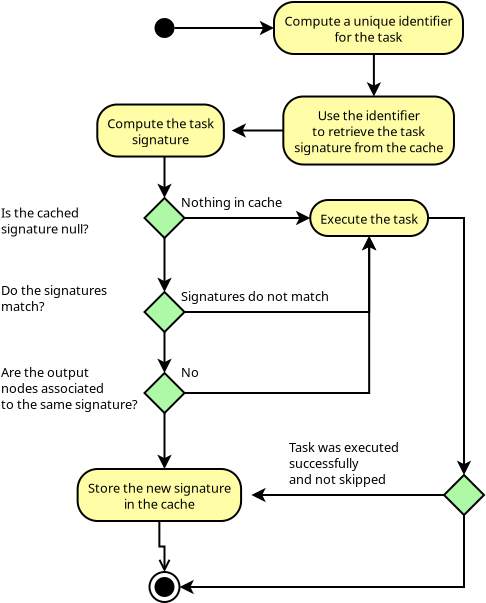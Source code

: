 <?xml version="1.0" encoding="UTF-8"?>
<dia:diagram xmlns:dia="http://www.lysator.liu.se/~alla/dia/">
  <dia:layer name="Fondo" visible="true" active="true">
	<dia:object type="UML - State Term" version="0" id="O0">
	  <dia:attribute name="obj_pos">
		<dia:point val="10.675,1.15"/>
	  </dia:attribute>
	  <dia:attribute name="obj_bb">
		<dia:rectangle val="10.625,1.1;11.725,2.2"/>
	  </dia:attribute>
	  <dia:attribute name="meta">
		<dia:composite type="dict"/>
	  </dia:attribute>
	  <dia:attribute name="elem_corner">
		<dia:point val="10.675,1.15"/>
	  </dia:attribute>
	  <dia:attribute name="elem_width">
		<dia:real val="1"/>
	  </dia:attribute>
	  <dia:attribute name="elem_height">
		<dia:real val="1"/>
	  </dia:attribute>
	  <dia:attribute name="line_colour">
		<dia:color val="#000000"/>
	  </dia:attribute>
	  <dia:attribute name="fill_colour">
		<dia:color val="#ffffff"/>
	  </dia:attribute>
	  <dia:attribute name="is_final">
		<dia:boolean val="false"/>
	  </dia:attribute>
	</dia:object>
	<dia:object type="UML - State Term" version="0" id="O1">
	  <dia:attribute name="obj_pos">
		<dia:point val="10.425,28.85"/>
	  </dia:attribute>
	  <dia:attribute name="obj_bb">
		<dia:rectangle val="10.375,28.8;11.975,30.4"/>
	  </dia:attribute>
	  <dia:attribute name="meta">
		<dia:composite type="dict"/>
	  </dia:attribute>
	  <dia:attribute name="elem_corner">
		<dia:point val="10.425,28.85"/>
	  </dia:attribute>
	  <dia:attribute name="elem_width">
		<dia:real val="1.5"/>
	  </dia:attribute>
	  <dia:attribute name="elem_height">
		<dia:real val="1.5"/>
	  </dia:attribute>
	  <dia:attribute name="line_colour">
		<dia:color val="#000000"/>
	  </dia:attribute>
	  <dia:attribute name="fill_colour">
		<dia:color val="#ffffff"/>
	  </dia:attribute>
	  <dia:attribute name="is_final">
		<dia:boolean val="true"/>
	  </dia:attribute>
	</dia:object>
	<dia:object type="UML - Activity" version="0" id="O2">
	  <dia:attribute name="obj_pos">
		<dia:point val="7.815,5.475"/>
	  </dia:attribute>
	  <dia:attribute name="obj_bb">
		<dia:rectangle val="7.765,5.425;14.585,8.125"/>
	  </dia:attribute>
	  <dia:attribute name="meta">
		<dia:composite type="dict"/>
	  </dia:attribute>
	  <dia:attribute name="elem_corner">
		<dia:point val="7.815,5.475"/>
	  </dia:attribute>
	  <dia:attribute name="elem_width">
		<dia:real val="6.72"/>
	  </dia:attribute>
	  <dia:attribute name="elem_height">
		<dia:real val="2.6"/>
	  </dia:attribute>
	  <dia:attribute name="line_colour">
		<dia:color val="#000000"/>
	  </dia:attribute>
	  <dia:attribute name="fill_colour">
		<dia:color val="#fffea6"/>
	  </dia:attribute>
	  <dia:attribute name="text">
		<dia:composite type="text">
		  <dia:attribute name="string">
			<dia:string>#Compute the task
signature#</dia:string>
		  </dia:attribute>
		  <dia:attribute name="font">
			<dia:font family="sans" style="0" name="Helvetica"/>
		  </dia:attribute>
		  <dia:attribute name="height">
			<dia:real val="0.8"/>
		  </dia:attribute>
		  <dia:attribute name="pos">
			<dia:point val="11.175,6.57"/>
		  </dia:attribute>
		  <dia:attribute name="color">
			<dia:color val="#000000"/>
		  </dia:attribute>
		  <dia:attribute name="alignment">
			<dia:enum val="1"/>
		  </dia:attribute>
		</dia:composite>
	  </dia:attribute>
	</dia:object>
	<dia:object type="UML - Activity" version="0" id="O3">
	  <dia:attribute name="obj_pos">
		<dia:point val="18.462,10.25"/>
	  </dia:attribute>
	  <dia:attribute name="obj_bb">
		<dia:rectangle val="18.413,10.2;24.875,12.1"/>
	  </dia:attribute>
	  <dia:attribute name="meta">
		<dia:composite type="dict"/>
	  </dia:attribute>
	  <dia:attribute name="elem_corner">
		<dia:point val="18.462,10.25"/>
	  </dia:attribute>
	  <dia:attribute name="elem_width">
		<dia:real val="6.362"/>
	  </dia:attribute>
	  <dia:attribute name="elem_height">
		<dia:real val="1.8"/>
	  </dia:attribute>
	  <dia:attribute name="line_colour">
		<dia:color val="#000000"/>
	  </dia:attribute>
	  <dia:attribute name="fill_colour">
		<dia:color val="#fffea6"/>
	  </dia:attribute>
	  <dia:attribute name="text">
		<dia:composite type="text">
		  <dia:attribute name="string">
			<dia:string>#Execute the task#</dia:string>
		  </dia:attribute>
		  <dia:attribute name="font">
			<dia:font family="sans" style="0" name="Helvetica"/>
		  </dia:attribute>
		  <dia:attribute name="height">
			<dia:real val="0.8"/>
		  </dia:attribute>
		  <dia:attribute name="pos">
			<dia:point val="21.644,11.345"/>
		  </dia:attribute>
		  <dia:attribute name="color">
			<dia:color val="#000000"/>
		  </dia:attribute>
		  <dia:attribute name="alignment">
			<dia:enum val="1"/>
		  </dia:attribute>
		</dia:composite>
	  </dia:attribute>
	</dia:object>
	<dia:object type="UML - Branch" version="0" id="O4">
	  <dia:attribute name="obj_pos">
		<dia:point val="10.175,10.15"/>
	  </dia:attribute>
	  <dia:attribute name="obj_bb">
		<dia:rectangle val="10.104,10.079;12.246,12.221"/>
	  </dia:attribute>
	  <dia:attribute name="meta">
		<dia:composite type="dict"/>
	  </dia:attribute>
	  <dia:attribute name="elem_corner">
		<dia:point val="10.175,10.15"/>
	  </dia:attribute>
	  <dia:attribute name="elem_width">
		<dia:real val="2"/>
	  </dia:attribute>
	  <dia:attribute name="elem_height">
		<dia:real val="2"/>
	  </dia:attribute>
	  <dia:attribute name="line_colour">
		<dia:color val="#000000"/>
	  </dia:attribute>
	  <dia:attribute name="fill_colour">
		<dia:color val="#aef9a5"/>
	  </dia:attribute>
	</dia:object>
	<dia:object type="Standard - Text" version="1" id="O5">
	  <dia:attribute name="obj_pos">
		<dia:point val="12,10.6"/>
	  </dia:attribute>
	  <dia:attribute name="obj_bb">
		<dia:rectangle val="12,10.005;17.402,10.752"/>
	  </dia:attribute>
	  <dia:attribute name="text">
		<dia:composite type="text">
		  <dia:attribute name="string">
			<dia:string>#Nothing in cache#</dia:string>
		  </dia:attribute>
		  <dia:attribute name="font">
			<dia:font family="sans" style="0" name="Helvetica"/>
		  </dia:attribute>
		  <dia:attribute name="height">
			<dia:real val="0.8"/>
		  </dia:attribute>
		  <dia:attribute name="pos">
			<dia:point val="12,10.6"/>
		  </dia:attribute>
		  <dia:attribute name="color">
			<dia:color val="#000000"/>
		  </dia:attribute>
		  <dia:attribute name="alignment">
			<dia:enum val="0"/>
		  </dia:attribute>
		</dia:composite>
	  </dia:attribute>
	  <dia:attribute name="valign">
		<dia:enum val="3"/>
	  </dia:attribute>
	</dia:object>
	<dia:object type="UML - Branch" version="0" id="O6">
	  <dia:attribute name="obj_pos">
		<dia:point val="10.175,14.85"/>
	  </dia:attribute>
	  <dia:attribute name="obj_bb">
		<dia:rectangle val="10.104,14.779;12.246,16.921"/>
	  </dia:attribute>
	  <dia:attribute name="meta">
		<dia:composite type="dict"/>
	  </dia:attribute>
	  <dia:attribute name="elem_corner">
		<dia:point val="10.175,14.85"/>
	  </dia:attribute>
	  <dia:attribute name="elem_width">
		<dia:real val="2"/>
	  </dia:attribute>
	  <dia:attribute name="elem_height">
		<dia:real val="2"/>
	  </dia:attribute>
	  <dia:attribute name="line_colour">
		<dia:color val="#000000"/>
	  </dia:attribute>
	  <dia:attribute name="fill_colour">
		<dia:color val="#aef9a5"/>
	  </dia:attribute>
	</dia:object>
	<dia:object type="Standard - Text" version="1" id="O7">
	  <dia:attribute name="obj_pos">
		<dia:point val="3,15"/>
	  </dia:attribute>
	  <dia:attribute name="obj_bb">
		<dia:rectangle val="3,14.405;8.685,15.953"/>
	  </dia:attribute>
	  <dia:attribute name="text">
		<dia:composite type="text">
		  <dia:attribute name="string">
			<dia:string>#Do the signatures
match?#</dia:string>
		  </dia:attribute>
		  <dia:attribute name="font">
			<dia:font family="sans" style="0" name="Helvetica"/>
		  </dia:attribute>
		  <dia:attribute name="height">
			<dia:real val="0.8"/>
		  </dia:attribute>
		  <dia:attribute name="pos">
			<dia:point val="3,15"/>
		  </dia:attribute>
		  <dia:attribute name="color">
			<dia:color val="#000000"/>
		  </dia:attribute>
		  <dia:attribute name="alignment">
			<dia:enum val="0"/>
		  </dia:attribute>
		</dia:composite>
	  </dia:attribute>
	  <dia:attribute name="valign">
		<dia:enum val="3"/>
	  </dia:attribute>
	</dia:object>
	<dia:object type="Standard - Text" version="1" id="O8">
	  <dia:attribute name="obj_pos">
		<dia:point val="12,15.3"/>
	  </dia:attribute>
	  <dia:attribute name="obj_bb">
		<dia:rectangle val="12,14.705;19.898,15.453"/>
	  </dia:attribute>
	  <dia:attribute name="text">
		<dia:composite type="text">
		  <dia:attribute name="string">
			<dia:string>#Signatures do not match#</dia:string>
		  </dia:attribute>
		  <dia:attribute name="font">
			<dia:font family="sans" style="0" name="Helvetica"/>
		  </dia:attribute>
		  <dia:attribute name="height">
			<dia:real val="0.8"/>
		  </dia:attribute>
		  <dia:attribute name="pos">
			<dia:point val="12,15.3"/>
		  </dia:attribute>
		  <dia:attribute name="color">
			<dia:color val="#000000"/>
		  </dia:attribute>
		  <dia:attribute name="alignment">
			<dia:enum val="0"/>
		  </dia:attribute>
		</dia:composite>
	  </dia:attribute>
	  <dia:attribute name="valign">
		<dia:enum val="3"/>
	  </dia:attribute>
	</dia:object>
	<dia:object type="UML - Activity" version="0" id="O9">
	  <dia:attribute name="obj_pos">
		<dia:point val="6.832,23.7"/>
	  </dia:attribute>
	  <dia:attribute name="obj_bb">
		<dia:rectangle val="6.782,23.65;15.568,26.35"/>
	  </dia:attribute>
	  <dia:attribute name="meta">
		<dia:composite type="dict"/>
	  </dia:attribute>
	  <dia:attribute name="elem_corner">
		<dia:point val="6.832,23.7"/>
	  </dia:attribute>
	  <dia:attribute name="elem_width">
		<dia:real val="8.685"/>
	  </dia:attribute>
	  <dia:attribute name="elem_height">
		<dia:real val="2.6"/>
	  </dia:attribute>
	  <dia:attribute name="line_colour">
		<dia:color val="#000000"/>
	  </dia:attribute>
	  <dia:attribute name="fill_colour">
		<dia:color val="#fffea6"/>
	  </dia:attribute>
	  <dia:attribute name="text">
		<dia:composite type="text">
		  <dia:attribute name="string">
			<dia:string>#Store the new signature
in the cache#</dia:string>
		  </dia:attribute>
		  <dia:attribute name="font">
			<dia:font family="sans" style="0" name="Helvetica"/>
		  </dia:attribute>
		  <dia:attribute name="height">
			<dia:real val="0.8"/>
		  </dia:attribute>
		  <dia:attribute name="pos">
			<dia:point val="11.175,24.795"/>
		  </dia:attribute>
		  <dia:attribute name="color">
			<dia:color val="#000000"/>
		  </dia:attribute>
		  <dia:attribute name="alignment">
			<dia:enum val="1"/>
		  </dia:attribute>
		</dia:composite>
	  </dia:attribute>
	</dia:object>
	<dia:object type="UML - Activity" version="0" id="O10">
	  <dia:attribute name="obj_pos">
		<dia:point val="16.65,0.35"/>
	  </dia:attribute>
	  <dia:attribute name="obj_bb">
		<dia:rectangle val="16.6,0.3;26.688,3"/>
	  </dia:attribute>
	  <dia:attribute name="meta">
		<dia:composite type="dict"/>
	  </dia:attribute>
	  <dia:attribute name="elem_corner">
		<dia:point val="16.65,0.35"/>
	  </dia:attribute>
	  <dia:attribute name="elem_width">
		<dia:real val="9.988"/>
	  </dia:attribute>
	  <dia:attribute name="elem_height">
		<dia:real val="2.6"/>
	  </dia:attribute>
	  <dia:attribute name="line_colour">
		<dia:color val="#000000"/>
	  </dia:attribute>
	  <dia:attribute name="fill_colour">
		<dia:color val="#fffea6"/>
	  </dia:attribute>
	  <dia:attribute name="text">
		<dia:composite type="text">
		  <dia:attribute name="string">
			<dia:string>#Compute a unique identifier
for the task#</dia:string>
		  </dia:attribute>
		  <dia:attribute name="font">
			<dia:font family="sans" style="0" name="Helvetica"/>
		  </dia:attribute>
		  <dia:attribute name="height">
			<dia:real val="0.8"/>
		  </dia:attribute>
		  <dia:attribute name="pos">
			<dia:point val="21.644,1.445"/>
		  </dia:attribute>
		  <dia:attribute name="color">
			<dia:color val="#000000"/>
		  </dia:attribute>
		  <dia:attribute name="alignment">
			<dia:enum val="1"/>
		  </dia:attribute>
		</dia:composite>
	  </dia:attribute>
	</dia:object>
	<dia:object type="UML - Transition" version="2" id="O11">
	  <dia:attribute name="obj_pos">
		<dia:point val="11.175,26.3"/>
	  </dia:attribute>
	  <dia:attribute name="obj_bb">
		<dia:rectangle val="10.883,25.712;11.383,28.921"/>
	  </dia:attribute>
	  <dia:attribute name="meta">
		<dia:composite type="dict"/>
	  </dia:attribute>
	  <dia:attribute name="orth_points">
		<dia:point val="11.175,26.3"/>
		<dia:point val="11.175,26.3"/>
		<dia:point val="11.175,28.85"/>
		<dia:point val="11.175,28.85"/>
	  </dia:attribute>
	  <dia:attribute name="orth_orient">
		<dia:enum val="0"/>
		<dia:enum val="1"/>
		<dia:enum val="0"/>
	  </dia:attribute>
	  <dia:attribute name="orth_autoroute">
		<dia:boolean val="true"/>
	  </dia:attribute>
	  <dia:attribute name="text_colour">
		<dia:color val="#000000"/>
	  </dia:attribute>
	  <dia:attribute name="line_colour">
		<dia:color val="#000000"/>
	  </dia:attribute>
	  <dia:attribute name="trigger">
		<dia:string>##</dia:string>
	  </dia:attribute>
	  <dia:attribute name="action">
		<dia:string>##</dia:string>
	  </dia:attribute>
	  <dia:attribute name="guard">
		<dia:string>##</dia:string>
	  </dia:attribute>
	  <dia:attribute name="trigger_text_pos">
		<dia:point val="11.133,26.312"/>
	  </dia:attribute>
	  <dia:attribute name="guard_text_pos">
		<dia:point val="11.133,27.312"/>
	  </dia:attribute>
	  <dia:attribute name="direction_inverted">
		<dia:boolean val="false"/>
	  </dia:attribute>
	  <dia:connections>
		<dia:connection handle="0" to="O9" connection="6"/>
		<dia:connection handle="1" to="O1" connection="1"/>
	  </dia:connections>
	</dia:object>
	<dia:object type="Standard - Text" version="1" id="O12">
	  <dia:attribute name="obj_pos">
		<dia:point val="17.4,22.85"/>
	  </dia:attribute>
	  <dia:attribute name="obj_bb">
		<dia:rectangle val="17.4,22.255;23.383,24.602"/>
	  </dia:attribute>
	  <dia:attribute name="text">
		<dia:composite type="text">
		  <dia:attribute name="string">
			<dia:string>#Task was executed
successfully
and not skipped#</dia:string>
		  </dia:attribute>
		  <dia:attribute name="font">
			<dia:font family="sans" style="0" name="Helvetica"/>
		  </dia:attribute>
		  <dia:attribute name="height">
			<dia:real val="0.8"/>
		  </dia:attribute>
		  <dia:attribute name="pos">
			<dia:point val="17.4,22.85"/>
		  </dia:attribute>
		  <dia:attribute name="color">
			<dia:color val="#000000"/>
		  </dia:attribute>
		  <dia:attribute name="alignment">
			<dia:enum val="0"/>
		  </dia:attribute>
		</dia:composite>
	  </dia:attribute>
	  <dia:attribute name="valign">
		<dia:enum val="3"/>
	  </dia:attribute>
	</dia:object>
	<dia:object type="UML - Branch" version="0" id="O13">
	  <dia:attribute name="obj_pos">
		<dia:point val="25.15,24"/>
	  </dia:attribute>
	  <dia:attribute name="obj_bb">
		<dia:rectangle val="25.079,23.929;27.221,26.071"/>
	  </dia:attribute>
	  <dia:attribute name="meta">
		<dia:composite type="dict"/>
	  </dia:attribute>
	  <dia:attribute name="elem_corner">
		<dia:point val="25.15,24"/>
	  </dia:attribute>
	  <dia:attribute name="elem_width">
		<dia:real val="2"/>
	  </dia:attribute>
	  <dia:attribute name="elem_height">
		<dia:real val="2"/>
	  </dia:attribute>
	  <dia:attribute name="line_colour">
		<dia:color val="#000000"/>
	  </dia:attribute>
	  <dia:attribute name="fill_colour">
		<dia:color val="#aef9a5"/>
	  </dia:attribute>
	</dia:object>
	<dia:object type="UML - Activity" version="0" id="O14">
	  <dia:attribute name="obj_pos">
		<dia:point val="17.116,5.075"/>
	  </dia:attribute>
	  <dia:attribute name="obj_bb">
		<dia:rectangle val="17.066,5.025;26.221,8.525"/>
	  </dia:attribute>
	  <dia:attribute name="meta">
		<dia:composite type="dict"/>
	  </dia:attribute>
	  <dia:attribute name="elem_corner">
		<dia:point val="17.116,5.075"/>
	  </dia:attribute>
	  <dia:attribute name="elem_width">
		<dia:real val="9.055"/>
	  </dia:attribute>
	  <dia:attribute name="elem_height">
		<dia:real val="3.4"/>
	  </dia:attribute>
	  <dia:attribute name="line_colour">
		<dia:color val="#000000"/>
	  </dia:attribute>
	  <dia:attribute name="fill_colour">
		<dia:color val="#fffea6"/>
	  </dia:attribute>
	  <dia:attribute name="text">
		<dia:composite type="text">
		  <dia:attribute name="string">
			<dia:string>#Use the identifier
to retrieve the task
signature from the cache#</dia:string>
		  </dia:attribute>
		  <dia:attribute name="font">
			<dia:font family="sans" style="0" name="Helvetica"/>
		  </dia:attribute>
		  <dia:attribute name="height">
			<dia:real val="0.8"/>
		  </dia:attribute>
		  <dia:attribute name="pos">
			<dia:point val="21.644,6.17"/>
		  </dia:attribute>
		  <dia:attribute name="color">
			<dia:color val="#000000"/>
		  </dia:attribute>
		  <dia:attribute name="alignment">
			<dia:enum val="1"/>
		  </dia:attribute>
		</dia:composite>
	  </dia:attribute>
	</dia:object>
	<dia:object type="Standard - Line" version="0" id="O15">
	  <dia:attribute name="obj_pos">
		<dia:point val="21.644,2.95"/>
	  </dia:attribute>
	  <dia:attribute name="obj_bb">
		<dia:rectangle val="21.282,2.9;22.006,5.187"/>
	  </dia:attribute>
	  <dia:attribute name="conn_endpoints">
		<dia:point val="21.644,2.95"/>
		<dia:point val="21.644,5.075"/>
	  </dia:attribute>
	  <dia:attribute name="numcp">
		<dia:int val="1"/>
	  </dia:attribute>
	  <dia:attribute name="end_arrow">
		<dia:enum val="22"/>
	  </dia:attribute>
	  <dia:attribute name="end_arrow_length">
		<dia:real val="0.5"/>
	  </dia:attribute>
	  <dia:attribute name="end_arrow_width">
		<dia:real val="0.5"/>
	  </dia:attribute>
	  <dia:connections>
		<dia:connection handle="0" to="O10" connection="6"/>
		<dia:connection handle="1" to="O14" connection="1"/>
	  </dia:connections>
	</dia:object>
	<dia:object type="Standard - Line" version="0" id="O16">
	  <dia:attribute name="obj_pos">
		<dia:point val="11.175,8.075"/>
	  </dia:attribute>
	  <dia:attribute name="obj_bb">
		<dia:rectangle val="10.813,8.025;11.537,10.262"/>
	  </dia:attribute>
	  <dia:attribute name="conn_endpoints">
		<dia:point val="11.175,8.075"/>
		<dia:point val="11.175,10.15"/>
	  </dia:attribute>
	  <dia:attribute name="numcp">
		<dia:int val="1"/>
	  </dia:attribute>
	  <dia:attribute name="end_arrow">
		<dia:enum val="22"/>
	  </dia:attribute>
	  <dia:attribute name="end_arrow_length">
		<dia:real val="0.5"/>
	  </dia:attribute>
	  <dia:attribute name="end_arrow_width">
		<dia:real val="0.5"/>
	  </dia:attribute>
	  <dia:connections>
		<dia:connection handle="0" to="O2" connection="6"/>
		<dia:connection handle="1" to="O4" connection="1"/>
	  </dia:connections>
	</dia:object>
	<dia:object type="Standard - Line" version="0" id="O17">
	  <dia:attribute name="obj_pos">
		<dia:point val="12.175,11.15"/>
	  </dia:attribute>
	  <dia:attribute name="obj_bb">
		<dia:rectangle val="12.125,10.788;18.574,11.512"/>
	  </dia:attribute>
	  <dia:attribute name="conn_endpoints">
		<dia:point val="12.175,11.15"/>
		<dia:point val="18.462,11.15"/>
	  </dia:attribute>
	  <dia:attribute name="numcp">
		<dia:int val="1"/>
	  </dia:attribute>
	  <dia:attribute name="end_arrow">
		<dia:enum val="22"/>
	  </dia:attribute>
	  <dia:attribute name="end_arrow_length">
		<dia:real val="0.5"/>
	  </dia:attribute>
	  <dia:attribute name="end_arrow_width">
		<dia:real val="0.5"/>
	  </dia:attribute>
	  <dia:connections>
		<dia:connection handle="0" to="O4" connection="2"/>
		<dia:connection handle="1" to="O3" connection="3"/>
	  </dia:connections>
	</dia:object>
	<dia:object type="Standard - Line" version="0" id="O18">
	  <dia:attribute name="obj_pos">
		<dia:point val="11.175,12.15"/>
	  </dia:attribute>
	  <dia:attribute name="obj_bb">
		<dia:rectangle val="10.813,12.1;11.537,14.962"/>
	  </dia:attribute>
	  <dia:attribute name="conn_endpoints">
		<dia:point val="11.175,12.15"/>
		<dia:point val="11.175,14.85"/>
	  </dia:attribute>
	  <dia:attribute name="numcp">
		<dia:int val="1"/>
	  </dia:attribute>
	  <dia:attribute name="end_arrow">
		<dia:enum val="22"/>
	  </dia:attribute>
	  <dia:attribute name="end_arrow_length">
		<dia:real val="0.5"/>
	  </dia:attribute>
	  <dia:attribute name="end_arrow_width">
		<dia:real val="0.5"/>
	  </dia:attribute>
	  <dia:connections>
		<dia:connection handle="0" to="O4" connection="3"/>
		<dia:connection handle="1" to="O6" connection="1"/>
	  </dia:connections>
	</dia:object>
	<dia:object type="Standard - ZigZagLine" version="1" id="O19">
	  <dia:attribute name="obj_pos">
		<dia:point val="12.175,15.85"/>
	  </dia:attribute>
	  <dia:attribute name="obj_bb">
		<dia:rectangle val="12.125,11.938;22.006,15.9"/>
	  </dia:attribute>
	  <dia:attribute name="orth_points">
		<dia:point val="12.175,15.85"/>
		<dia:point val="21.644,15.85"/>
		<dia:point val="21.644,12.05"/>
	  </dia:attribute>
	  <dia:attribute name="orth_orient">
		<dia:enum val="0"/>
		<dia:enum val="1"/>
	  </dia:attribute>
	  <dia:attribute name="autorouting">
		<dia:boolean val="true"/>
	  </dia:attribute>
	  <dia:attribute name="end_arrow">
		<dia:enum val="22"/>
	  </dia:attribute>
	  <dia:attribute name="end_arrow_length">
		<dia:real val="0.5"/>
	  </dia:attribute>
	  <dia:attribute name="end_arrow_width">
		<dia:real val="0.5"/>
	  </dia:attribute>
	  <dia:connections>
		<dia:connection handle="0" to="O6" connection="2"/>
		<dia:connection handle="1" to="O3" connection="6"/>
	  </dia:connections>
	</dia:object>
	<dia:object type="Standard - Text" version="1" id="O20">
	  <dia:attribute name="obj_pos">
		<dia:point val="3,11.125"/>
	  </dia:attribute>
	  <dia:attribute name="obj_bb">
		<dia:rectangle val="3,10.53;7.72,12.078"/>
	  </dia:attribute>
	  <dia:attribute name="text">
		<dia:composite type="text">
		  <dia:attribute name="string">
			<dia:string>#Is the cached
signature null?#</dia:string>
		  </dia:attribute>
		  <dia:attribute name="font">
			<dia:font family="sans" style="0" name="Helvetica"/>
		  </dia:attribute>
		  <dia:attribute name="height">
			<dia:real val="0.8"/>
		  </dia:attribute>
		  <dia:attribute name="pos">
			<dia:point val="3,11.125"/>
		  </dia:attribute>
		  <dia:attribute name="color">
			<dia:color val="#000000"/>
		  </dia:attribute>
		  <dia:attribute name="alignment">
			<dia:enum val="0"/>
		  </dia:attribute>
		</dia:composite>
	  </dia:attribute>
	  <dia:attribute name="valign">
		<dia:enum val="3"/>
	  </dia:attribute>
	</dia:object>
	<dia:object type="UML - Branch" version="0" id="O21">
	  <dia:attribute name="obj_pos">
		<dia:point val="10.175,18.9"/>
	  </dia:attribute>
	  <dia:attribute name="obj_bb">
		<dia:rectangle val="10.104,18.829;12.246,20.971"/>
	  </dia:attribute>
	  <dia:attribute name="meta">
		<dia:composite type="dict"/>
	  </dia:attribute>
	  <dia:attribute name="elem_corner">
		<dia:point val="10.175,18.9"/>
	  </dia:attribute>
	  <dia:attribute name="elem_width">
		<dia:real val="2"/>
	  </dia:attribute>
	  <dia:attribute name="elem_height">
		<dia:real val="2"/>
	  </dia:attribute>
	  <dia:attribute name="line_colour">
		<dia:color val="#000000"/>
	  </dia:attribute>
	  <dia:attribute name="fill_colour">
		<dia:color val="#aef9a5"/>
	  </dia:attribute>
	</dia:object>
	<dia:object type="Standard - Line" version="0" id="O22">
	  <dia:attribute name="obj_pos">
		<dia:point val="11.175,16.85"/>
	  </dia:attribute>
	  <dia:attribute name="obj_bb">
		<dia:rectangle val="10.813,16.8;11.537,19.012"/>
	  </dia:attribute>
	  <dia:attribute name="conn_endpoints">
		<dia:point val="11.175,16.85"/>
		<dia:point val="11.175,18.9"/>
	  </dia:attribute>
	  <dia:attribute name="numcp">
		<dia:int val="1"/>
	  </dia:attribute>
	  <dia:attribute name="end_arrow">
		<dia:enum val="22"/>
	  </dia:attribute>
	  <dia:attribute name="end_arrow_length">
		<dia:real val="0.5"/>
	  </dia:attribute>
	  <dia:attribute name="end_arrow_width">
		<dia:real val="0.5"/>
	  </dia:attribute>
	  <dia:connections>
		<dia:connection handle="0" to="O6" connection="3"/>
		<dia:connection handle="1" to="O21" connection="1"/>
	  </dia:connections>
	</dia:object>
	<dia:object type="Standard - Text" version="1" id="O23">
	  <dia:attribute name="obj_pos">
		<dia:point val="3,19.1"/>
	  </dia:attribute>
	  <dia:attribute name="obj_bb">
		<dia:rectangle val="3,18.505;10.395,20.852"/>
	  </dia:attribute>
	  <dia:attribute name="text">
		<dia:composite type="text">
		  <dia:attribute name="string">
			<dia:string>#Are the output
nodes associated
to the same signature?#</dia:string>
		  </dia:attribute>
		  <dia:attribute name="font">
			<dia:font family="sans" style="0" name="Helvetica"/>
		  </dia:attribute>
		  <dia:attribute name="height">
			<dia:real val="0.8"/>
		  </dia:attribute>
		  <dia:attribute name="pos">
			<dia:point val="3,19.1"/>
		  </dia:attribute>
		  <dia:attribute name="color">
			<dia:color val="#000000"/>
		  </dia:attribute>
		  <dia:attribute name="alignment">
			<dia:enum val="0"/>
		  </dia:attribute>
		</dia:composite>
	  </dia:attribute>
	  <dia:attribute name="valign">
		<dia:enum val="3"/>
	  </dia:attribute>
	</dia:object>
	<dia:object type="Standard - ZigZagLine" version="1" id="O24">
	  <dia:attribute name="obj_pos">
		<dia:point val="26.15,26"/>
	  </dia:attribute>
	  <dia:attribute name="obj_bb">
		<dia:rectangle val="11.813,25.95;26.2,29.962"/>
	  </dia:attribute>
	  <dia:attribute name="orth_points">
		<dia:point val="26.15,26"/>
		<dia:point val="26.15,29.6"/>
		<dia:point val="11.925,29.6"/>
	  </dia:attribute>
	  <dia:attribute name="orth_orient">
		<dia:enum val="1"/>
		<dia:enum val="0"/>
	  </dia:attribute>
	  <dia:attribute name="autorouting">
		<dia:boolean val="true"/>
	  </dia:attribute>
	  <dia:attribute name="end_arrow">
		<dia:enum val="22"/>
	  </dia:attribute>
	  <dia:attribute name="end_arrow_length">
		<dia:real val="0.5"/>
	  </dia:attribute>
	  <dia:attribute name="end_arrow_width">
		<dia:real val="0.5"/>
	  </dia:attribute>
	  <dia:connections>
		<dia:connection handle="0" to="O13" connection="3"/>
		<dia:connection handle="1" to="O1" connection="4"/>
	  </dia:connections>
	</dia:object>
	<dia:object type="Standard - ZigZagLine" version="1" id="O25">
	  <dia:attribute name="obj_pos">
		<dia:point val="24.825,11.15"/>
	  </dia:attribute>
	  <dia:attribute name="obj_bb">
		<dia:rectangle val="24.775,11.1;26.512,24.112"/>
	  </dia:attribute>
	  <dia:attribute name="orth_points">
		<dia:point val="24.825,11.15"/>
		<dia:point val="26.15,11.15"/>
		<dia:point val="26.15,24"/>
	  </dia:attribute>
	  <dia:attribute name="orth_orient">
		<dia:enum val="0"/>
		<dia:enum val="1"/>
	  </dia:attribute>
	  <dia:attribute name="autorouting">
		<dia:boolean val="true"/>
	  </dia:attribute>
	  <dia:attribute name="end_arrow">
		<dia:enum val="22"/>
	  </dia:attribute>
	  <dia:attribute name="end_arrow_length">
		<dia:real val="0.5"/>
	  </dia:attribute>
	  <dia:attribute name="end_arrow_width">
		<dia:real val="0.5"/>
	  </dia:attribute>
	  <dia:connections>
		<dia:connection handle="0" to="O3" connection="4"/>
		<dia:connection handle="1" to="O13" connection="1"/>
	  </dia:connections>
	</dia:object>
	<dia:object type="Standard - ZigZagLine" version="1" id="O26">
	  <dia:attribute name="obj_pos">
		<dia:point val="12.175,19.9"/>
	  </dia:attribute>
	  <dia:attribute name="obj_bb">
		<dia:rectangle val="12.125,11.938;22.006,19.95"/>
	  </dia:attribute>
	  <dia:attribute name="orth_points">
		<dia:point val="12.175,19.9"/>
		<dia:point val="21.644,19.9"/>
		<dia:point val="21.644,12.05"/>
	  </dia:attribute>
	  <dia:attribute name="orth_orient">
		<dia:enum val="0"/>
		<dia:enum val="1"/>
	  </dia:attribute>
	  <dia:attribute name="autorouting">
		<dia:boolean val="true"/>
	  </dia:attribute>
	  <dia:attribute name="end_arrow">
		<dia:enum val="22"/>
	  </dia:attribute>
	  <dia:attribute name="end_arrow_length">
		<dia:real val="0.5"/>
	  </dia:attribute>
	  <dia:attribute name="end_arrow_width">
		<dia:real val="0.5"/>
	  </dia:attribute>
	  <dia:connections>
		<dia:connection handle="0" to="O21" connection="2"/>
		<dia:connection handle="1" to="O3" connection="6"/>
	  </dia:connections>
	</dia:object>
	<dia:object type="Standard - Text" version="1" id="O27">
	  <dia:attribute name="obj_pos">
		<dia:point val="12,19.1"/>
	  </dia:attribute>
	  <dia:attribute name="obj_bb">
		<dia:rectangle val="12,18.505;12.873,19.253"/>
	  </dia:attribute>
	  <dia:attribute name="text">
		<dia:composite type="text">
		  <dia:attribute name="string">
			<dia:string>#No#</dia:string>
		  </dia:attribute>
		  <dia:attribute name="font">
			<dia:font family="sans" style="0" name="Helvetica"/>
		  </dia:attribute>
		  <dia:attribute name="height">
			<dia:real val="0.8"/>
		  </dia:attribute>
		  <dia:attribute name="pos">
			<dia:point val="12,19.1"/>
		  </dia:attribute>
		  <dia:attribute name="color">
			<dia:color val="#000000"/>
		  </dia:attribute>
		  <dia:attribute name="alignment">
			<dia:enum val="0"/>
		  </dia:attribute>
		</dia:composite>
	  </dia:attribute>
	  <dia:attribute name="valign">
		<dia:enum val="3"/>
	  </dia:attribute>
	</dia:object>
	<dia:object type="Standard - Line" version="0" id="O28">
	  <dia:attribute name="obj_pos">
		<dia:point val="25.15,25"/>
	  </dia:attribute>
	  <dia:attribute name="obj_bb">
		<dia:rectangle val="15.406,24.638;25.2,25.362"/>
	  </dia:attribute>
	  <dia:attribute name="conn_endpoints">
		<dia:point val="25.15,25"/>
		<dia:point val="15.518,25"/>
	  </dia:attribute>
	  <dia:attribute name="numcp">
		<dia:int val="1"/>
	  </dia:attribute>
	  <dia:attribute name="end_arrow">
		<dia:enum val="22"/>
	  </dia:attribute>
	  <dia:attribute name="end_arrow_length">
		<dia:real val="0.5"/>
	  </dia:attribute>
	  <dia:attribute name="end_arrow_width">
		<dia:real val="0.5"/>
	  </dia:attribute>
	  <dia:connections>
		<dia:connection handle="0" to="O13" connection="0"/>
		<dia:connection handle="1" to="O9" connection="4"/>
	  </dia:connections>
	</dia:object>
	<dia:object type="Standard - Line" version="0" id="O29">
	  <dia:attribute name="obj_pos">
		<dia:point val="11.175,20.9"/>
	  </dia:attribute>
	  <dia:attribute name="obj_bb">
		<dia:rectangle val="10.813,20.85;11.537,23.812"/>
	  </dia:attribute>
	  <dia:attribute name="conn_endpoints">
		<dia:point val="11.175,20.9"/>
		<dia:point val="11.175,23.7"/>
	  </dia:attribute>
	  <dia:attribute name="numcp">
		<dia:int val="1"/>
	  </dia:attribute>
	  <dia:attribute name="end_arrow">
		<dia:enum val="22"/>
	  </dia:attribute>
	  <dia:attribute name="end_arrow_length">
		<dia:real val="0.5"/>
	  </dia:attribute>
	  <dia:attribute name="end_arrow_width">
		<dia:real val="0.5"/>
	  </dia:attribute>
	  <dia:connections>
		<dia:connection handle="0" to="O21" connection="3"/>
		<dia:connection handle="1" to="O9" connection="1"/>
	  </dia:connections>
	</dia:object>
	<dia:object type="Standard - Line" version="0" id="O30">
	  <dia:attribute name="obj_pos">
		<dia:point val="11.675,1.65"/>
	  </dia:attribute>
	  <dia:attribute name="obj_bb">
		<dia:rectangle val="11.625,1.288;16.762,2.012"/>
	  </dia:attribute>
	  <dia:attribute name="conn_endpoints">
		<dia:point val="11.675,1.65"/>
		<dia:point val="16.65,1.65"/>
	  </dia:attribute>
	  <dia:attribute name="numcp">
		<dia:int val="1"/>
	  </dia:attribute>
	  <dia:attribute name="end_arrow">
		<dia:enum val="22"/>
	  </dia:attribute>
	  <dia:attribute name="end_arrow_length">
		<dia:real val="0.5"/>
	  </dia:attribute>
	  <dia:attribute name="end_arrow_width">
		<dia:real val="0.5"/>
	  </dia:attribute>
	  <dia:connections>
		<dia:connection handle="0" to="O0" connection="4"/>
		<dia:connection handle="1" to="O10" connection="3"/>
	  </dia:connections>
	</dia:object>
	<dia:object type="Standard - Line" version="0" id="O31">
	  <dia:attribute name="obj_pos">
		<dia:point val="17.116,6.775"/>
	  </dia:attribute>
	  <dia:attribute name="obj_bb">
		<dia:rectangle val="14.423,6.413;17.166,7.137"/>
	  </dia:attribute>
	  <dia:attribute name="conn_endpoints">
		<dia:point val="17.116,6.775"/>
		<dia:point val="14.535,6.775"/>
	  </dia:attribute>
	  <dia:attribute name="numcp">
		<dia:int val="1"/>
	  </dia:attribute>
	  <dia:attribute name="end_arrow">
		<dia:enum val="22"/>
	  </dia:attribute>
	  <dia:attribute name="end_arrow_length">
		<dia:real val="0.5"/>
	  </dia:attribute>
	  <dia:attribute name="end_arrow_width">
		<dia:real val="0.5"/>
	  </dia:attribute>
	  <dia:connections>
		<dia:connection handle="0" to="O14" connection="3"/>
		<dia:connection handle="1" to="O2" connection="4"/>
	  </dia:connections>
	</dia:object>
  </dia:layer>
</dia:diagram>
